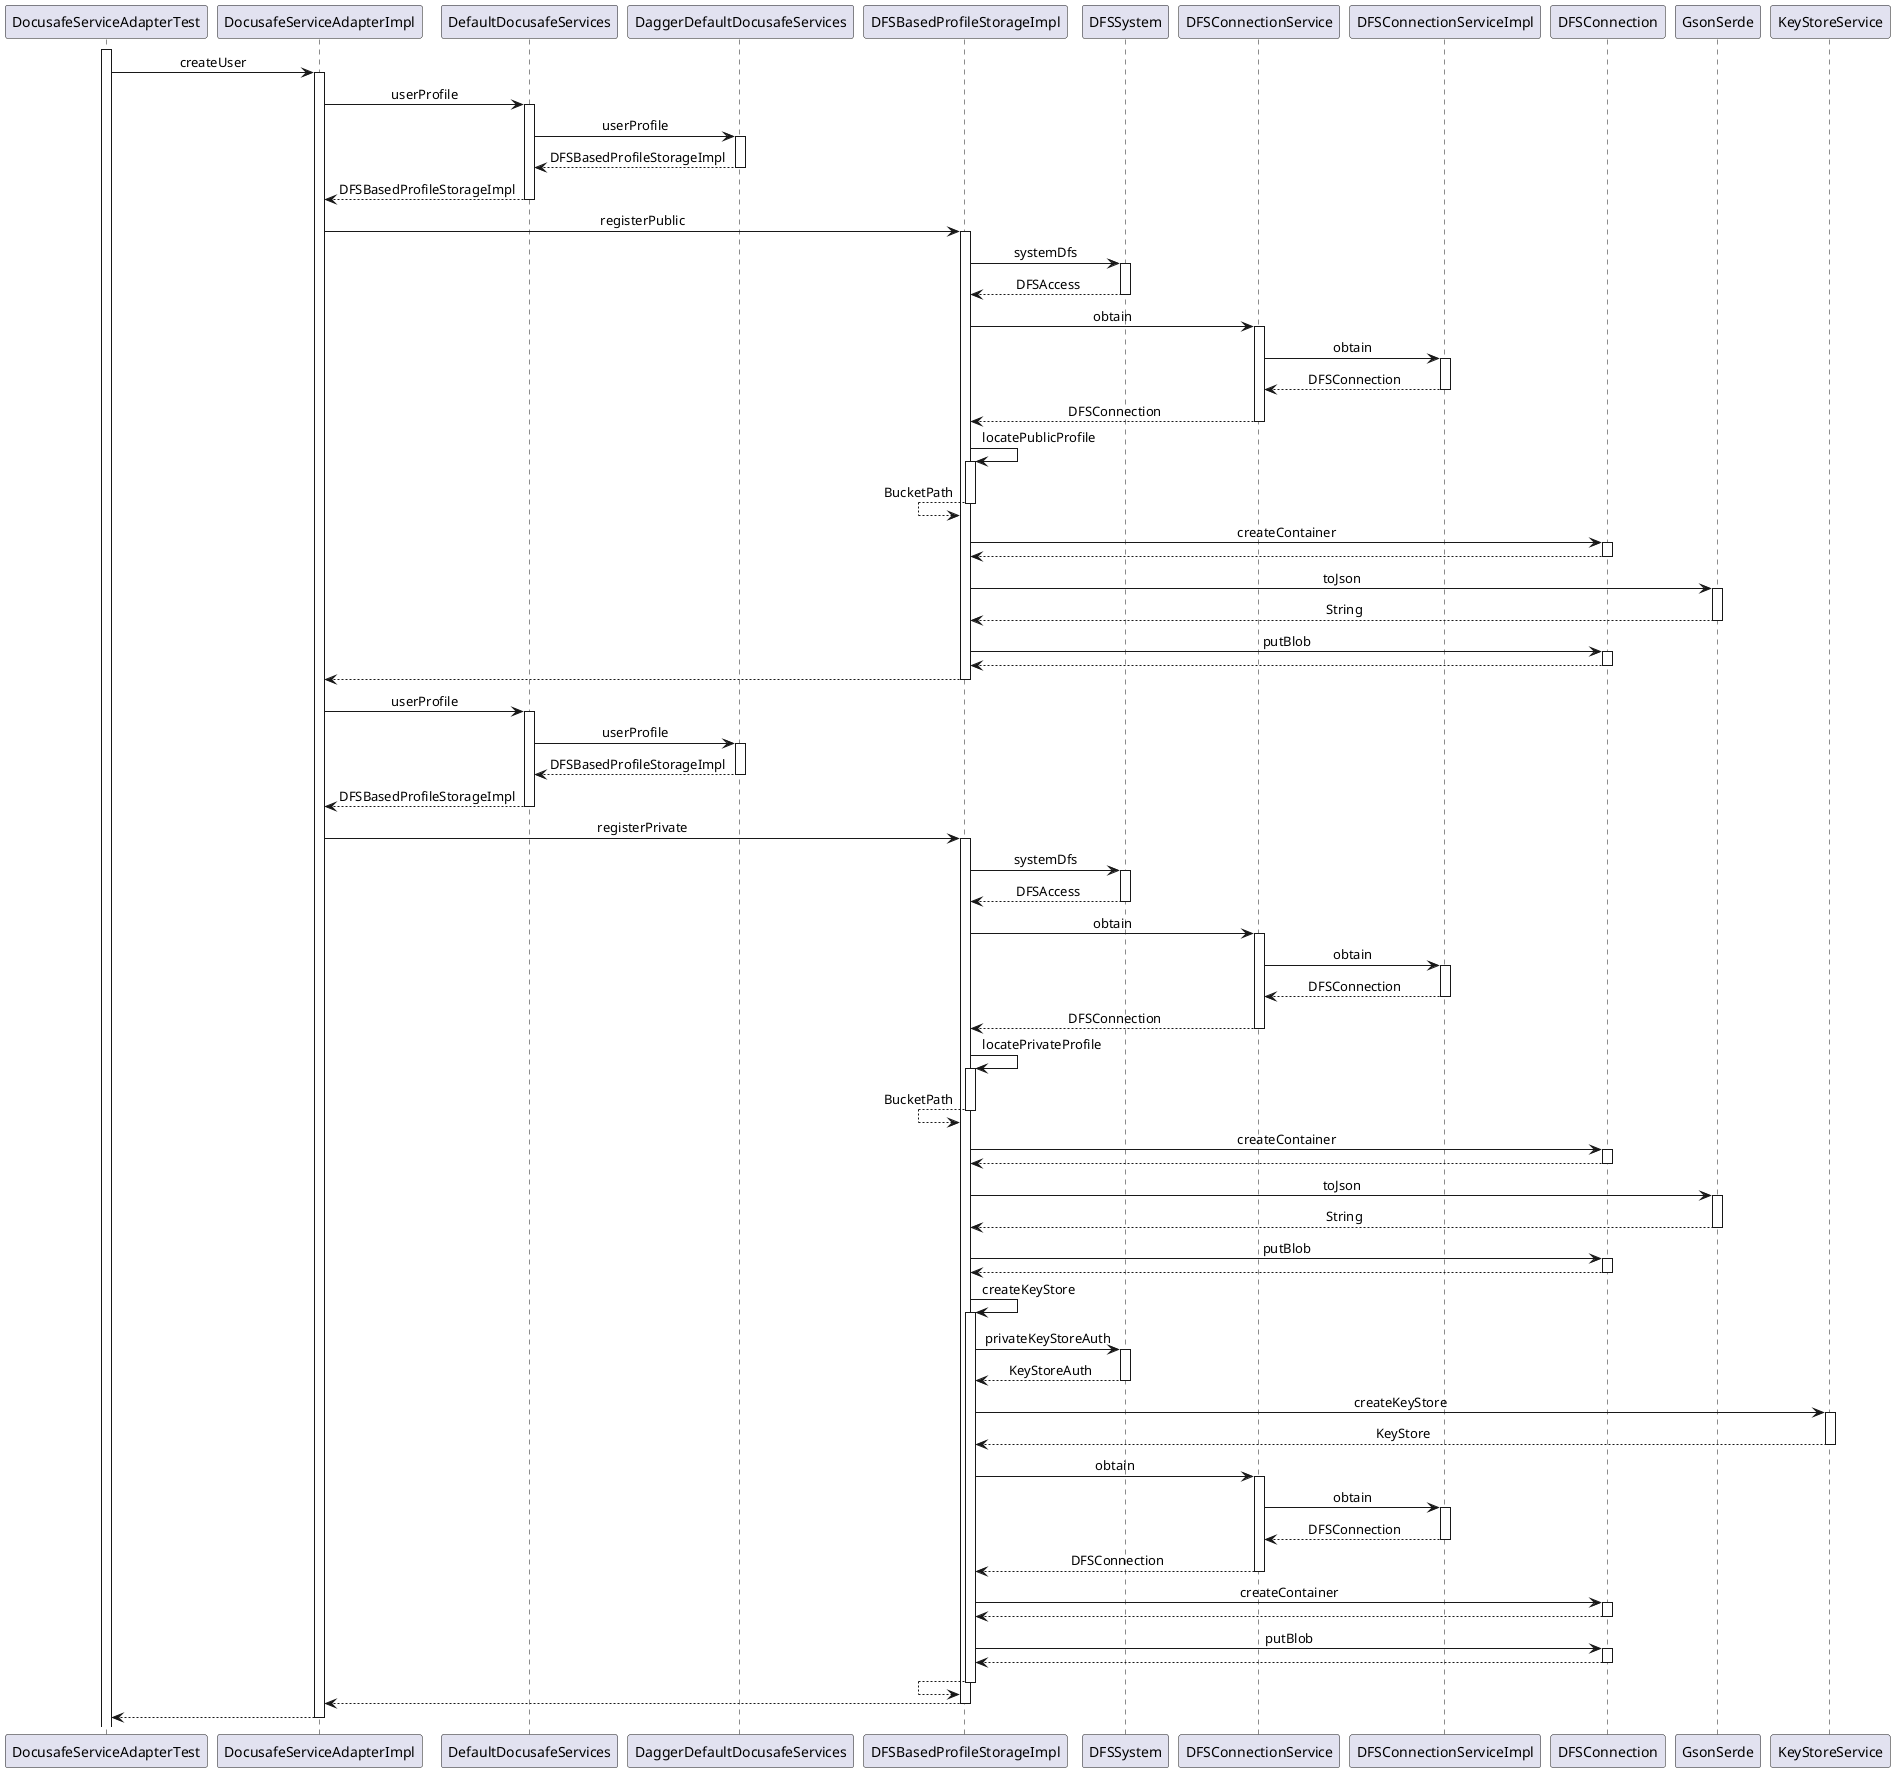 @startuml

skinparam SequenceMessageAlign center

activate DocusafeServiceAdapterTest
' de.adorsys.datasafe.business.impl.impl.DocusafeServiceAdapterTest
DocusafeServiceAdapterTest -> DocusafeServiceAdapterImpl : createUser

activate DocusafeServiceAdapterImpl
' de.adorsys.datasafe.business.impl.service.DocusafeServiceAdapterImpl
DocusafeServiceAdapterImpl -> DefaultDocusafeServices : userProfile

activate DefaultDocusafeServices
' de.adorsys.datasafe.business.impl.service.DefaultDocusafeServices
DefaultDocusafeServices -> DaggerDefaultDocusafeServices : userProfile

activate DaggerDefaultDocusafeServices
' de.adorsys.datasafe.business.impl.service.DaggerDefaultDocusafeServices
DefaultDocusafeServices <-- DaggerDefaultDocusafeServices : DFSBasedProfileStorageImpl
deactivate DaggerDefaultDocusafeServices

' de.adorsys.datasafe.business.impl.service.DefaultDocusafeServices
DocusafeServiceAdapterImpl <-- DefaultDocusafeServices : DFSBasedProfileStorageImpl
deactivate DefaultDocusafeServices

' de.adorsys.datasafe.business.impl.service.DocusafeServiceAdapterImpl
DocusafeServiceAdapterImpl -> DFSBasedProfileStorageImpl : registerPublic

activate DFSBasedProfileStorageImpl
' de.adorsys.datasafe.business.impl.profile.DFSBasedProfileStorageImpl
DFSBasedProfileStorageImpl -> DFSSystem : systemDfs

activate DFSSystem
' de.adorsys.datasafe.business.impl.profile.DFSSystem
DFSBasedProfileStorageImpl <-- DFSSystem : DFSAccess
deactivate DFSSystem

' de.adorsys.datasafe.business.impl.profile.DFSBasedProfileStorageImpl
DFSBasedProfileStorageImpl -> DFSConnectionService : obtain

activate DFSConnectionService
' de.adorsys.datasafe.business.api.storage.dfs.DFSConnectionService
DFSConnectionService -> DFSConnectionServiceImpl : obtain

activate DFSConnectionServiceImpl
' de.adorsys.datasafe.business.impl.dfs.DFSConnectionServiceImpl
DFSConnectionService <-- DFSConnectionServiceImpl : DFSConnection
deactivate DFSConnectionServiceImpl

' de.adorsys.datasafe.business.api.storage.dfs.DFSConnectionService
DFSBasedProfileStorageImpl <-- DFSConnectionService : DFSConnection
deactivate DFSConnectionService

' de.adorsys.datasafe.business.impl.profile.DFSBasedProfileStorageImpl
DFSBasedProfileStorageImpl -> DFSBasedProfileStorageImpl : locatePublicProfile

activate DFSBasedProfileStorageImpl
' de.adorsys.datasafe.business.impl.profile.DFSBasedProfileStorageImpl
DFSBasedProfileStorageImpl <-- DFSBasedProfileStorageImpl : BucketPath
deactivate DFSBasedProfileStorageImpl

' de.adorsys.datasafe.business.impl.profile.DFSBasedProfileStorageImpl
DFSBasedProfileStorageImpl -> DFSConnection : createContainer

activate DFSConnection
' de.adorsys.dfs.connection.api.service.api.DFSConnection
DFSBasedProfileStorageImpl <-- DFSConnection :  
deactivate DFSConnection

' de.adorsys.datasafe.business.impl.profile.DFSBasedProfileStorageImpl
DFSBasedProfileStorageImpl -> GsonSerde : toJson

activate GsonSerde
' de.adorsys.datasafe.business.impl.serde.GsonSerde
DFSBasedProfileStorageImpl <-- GsonSerde : String
deactivate GsonSerde

' de.adorsys.datasafe.business.impl.profile.DFSBasedProfileStorageImpl
DFSBasedProfileStorageImpl -> DFSConnection : putBlob

activate DFSConnection
' de.adorsys.dfs.connection.api.service.api.DFSConnection
DFSBasedProfileStorageImpl <-- DFSConnection :  
deactivate DFSConnection

' de.adorsys.datasafe.business.impl.profile.DFSBasedProfileStorageImpl
DocusafeServiceAdapterImpl <-- DFSBasedProfileStorageImpl :  
deactivate DFSBasedProfileStorageImpl

' de.adorsys.datasafe.business.impl.service.DocusafeServiceAdapterImpl
DocusafeServiceAdapterImpl -> DefaultDocusafeServices : userProfile

activate DefaultDocusafeServices
' de.adorsys.datasafe.business.impl.service.DefaultDocusafeServices
DefaultDocusafeServices -> DaggerDefaultDocusafeServices : userProfile

activate DaggerDefaultDocusafeServices
' de.adorsys.datasafe.business.impl.service.DaggerDefaultDocusafeServices
DefaultDocusafeServices <-- DaggerDefaultDocusafeServices : DFSBasedProfileStorageImpl
deactivate DaggerDefaultDocusafeServices

' de.adorsys.datasafe.business.impl.service.DefaultDocusafeServices
DocusafeServiceAdapterImpl <-- DefaultDocusafeServices : DFSBasedProfileStorageImpl
deactivate DefaultDocusafeServices

' de.adorsys.datasafe.business.impl.service.DocusafeServiceAdapterImpl
DocusafeServiceAdapterImpl -> DFSBasedProfileStorageImpl : registerPrivate

activate DFSBasedProfileStorageImpl
' de.adorsys.datasafe.business.impl.profile.DFSBasedProfileStorageImpl
DFSBasedProfileStorageImpl -> DFSSystem : systemDfs

activate DFSSystem
' de.adorsys.datasafe.business.impl.profile.DFSSystem
DFSBasedProfileStorageImpl <-- DFSSystem : DFSAccess
deactivate DFSSystem

' de.adorsys.datasafe.business.impl.profile.DFSBasedProfileStorageImpl
DFSBasedProfileStorageImpl -> DFSConnectionService : obtain

activate DFSConnectionService
' de.adorsys.datasafe.business.api.storage.dfs.DFSConnectionService
DFSConnectionService -> DFSConnectionServiceImpl : obtain

activate DFSConnectionServiceImpl
' de.adorsys.datasafe.business.impl.dfs.DFSConnectionServiceImpl
DFSConnectionService <-- DFSConnectionServiceImpl : DFSConnection
deactivate DFSConnectionServiceImpl

' de.adorsys.datasafe.business.api.storage.dfs.DFSConnectionService
DFSBasedProfileStorageImpl <-- DFSConnectionService : DFSConnection
deactivate DFSConnectionService

' de.adorsys.datasafe.business.impl.profile.DFSBasedProfileStorageImpl
DFSBasedProfileStorageImpl -> DFSBasedProfileStorageImpl : locatePrivateProfile

activate DFSBasedProfileStorageImpl
' de.adorsys.datasafe.business.impl.profile.DFSBasedProfileStorageImpl
DFSBasedProfileStorageImpl <-- DFSBasedProfileStorageImpl : BucketPath
deactivate DFSBasedProfileStorageImpl

' de.adorsys.datasafe.business.impl.profile.DFSBasedProfileStorageImpl
DFSBasedProfileStorageImpl -> DFSConnection : createContainer

activate DFSConnection
' de.adorsys.dfs.connection.api.service.api.DFSConnection
DFSBasedProfileStorageImpl <-- DFSConnection :  
deactivate DFSConnection

' de.adorsys.datasafe.business.impl.profile.DFSBasedProfileStorageImpl
DFSBasedProfileStorageImpl -> GsonSerde : toJson

activate GsonSerde
' de.adorsys.datasafe.business.impl.serde.GsonSerde
DFSBasedProfileStorageImpl <-- GsonSerde : String
deactivate GsonSerde

' de.adorsys.datasafe.business.impl.profile.DFSBasedProfileStorageImpl
DFSBasedProfileStorageImpl -> DFSConnection : putBlob

activate DFSConnection
' de.adorsys.dfs.connection.api.service.api.DFSConnection
DFSBasedProfileStorageImpl <-- DFSConnection :  
deactivate DFSConnection

' de.adorsys.datasafe.business.impl.profile.DFSBasedProfileStorageImpl
DFSBasedProfileStorageImpl -> DFSBasedProfileStorageImpl : createKeyStore

activate DFSBasedProfileStorageImpl
' de.adorsys.datasafe.business.impl.profile.DFSBasedProfileStorageImpl
DFSBasedProfileStorageImpl -> DFSSystem : privateKeyStoreAuth

activate DFSSystem
' de.adorsys.datasafe.business.impl.profile.DFSSystem
DFSBasedProfileStorageImpl <-- DFSSystem : KeyStoreAuth
deactivate DFSSystem

' de.adorsys.datasafe.business.impl.profile.DFSBasedProfileStorageImpl
DFSBasedProfileStorageImpl -> KeyStoreService : createKeyStore

activate KeyStoreService
' de.adorsys.datasafe.business.api.encryption.keystore.KeyStoreService
DFSBasedProfileStorageImpl <-- KeyStoreService : KeyStore
deactivate KeyStoreService

' de.adorsys.datasafe.business.impl.profile.DFSBasedProfileStorageImpl
DFSBasedProfileStorageImpl -> DFSConnectionService : obtain

activate DFSConnectionService
' de.adorsys.datasafe.business.api.storage.dfs.DFSConnectionService
DFSConnectionService -> DFSConnectionServiceImpl : obtain

activate DFSConnectionServiceImpl
' de.adorsys.datasafe.business.impl.dfs.DFSConnectionServiceImpl
DFSConnectionService <-- DFSConnectionServiceImpl : DFSConnection
deactivate DFSConnectionServiceImpl

' de.adorsys.datasafe.business.api.storage.dfs.DFSConnectionService
DFSBasedProfileStorageImpl <-- DFSConnectionService : DFSConnection
deactivate DFSConnectionService

' de.adorsys.datasafe.business.impl.profile.DFSBasedProfileStorageImpl
DFSBasedProfileStorageImpl -> DFSConnection : createContainer

activate DFSConnection
' de.adorsys.dfs.connection.api.service.api.DFSConnection
DFSBasedProfileStorageImpl <-- DFSConnection :  
deactivate DFSConnection

' de.adorsys.datasafe.business.impl.profile.DFSBasedProfileStorageImpl
DFSBasedProfileStorageImpl -> DFSConnection : putBlob

activate DFSConnection
' de.adorsys.dfs.connection.api.service.api.DFSConnection
DFSBasedProfileStorageImpl <-- DFSConnection :  
deactivate DFSConnection

' de.adorsys.datasafe.business.impl.profile.DFSBasedProfileStorageImpl
DFSBasedProfileStorageImpl <-- DFSBasedProfileStorageImpl :  
deactivate DFSBasedProfileStorageImpl

' de.adorsys.datasafe.business.impl.profile.DFSBasedProfileStorageImpl
DocusafeServiceAdapterImpl <-- DFSBasedProfileStorageImpl :  
deactivate DFSBasedProfileStorageImpl

' de.adorsys.datasafe.business.impl.service.DocusafeServiceAdapterImpl
DocusafeServiceAdapterTest <-- DocusafeServiceAdapterImpl :  
deactivate DocusafeServiceAdapterImpl

@enduml
